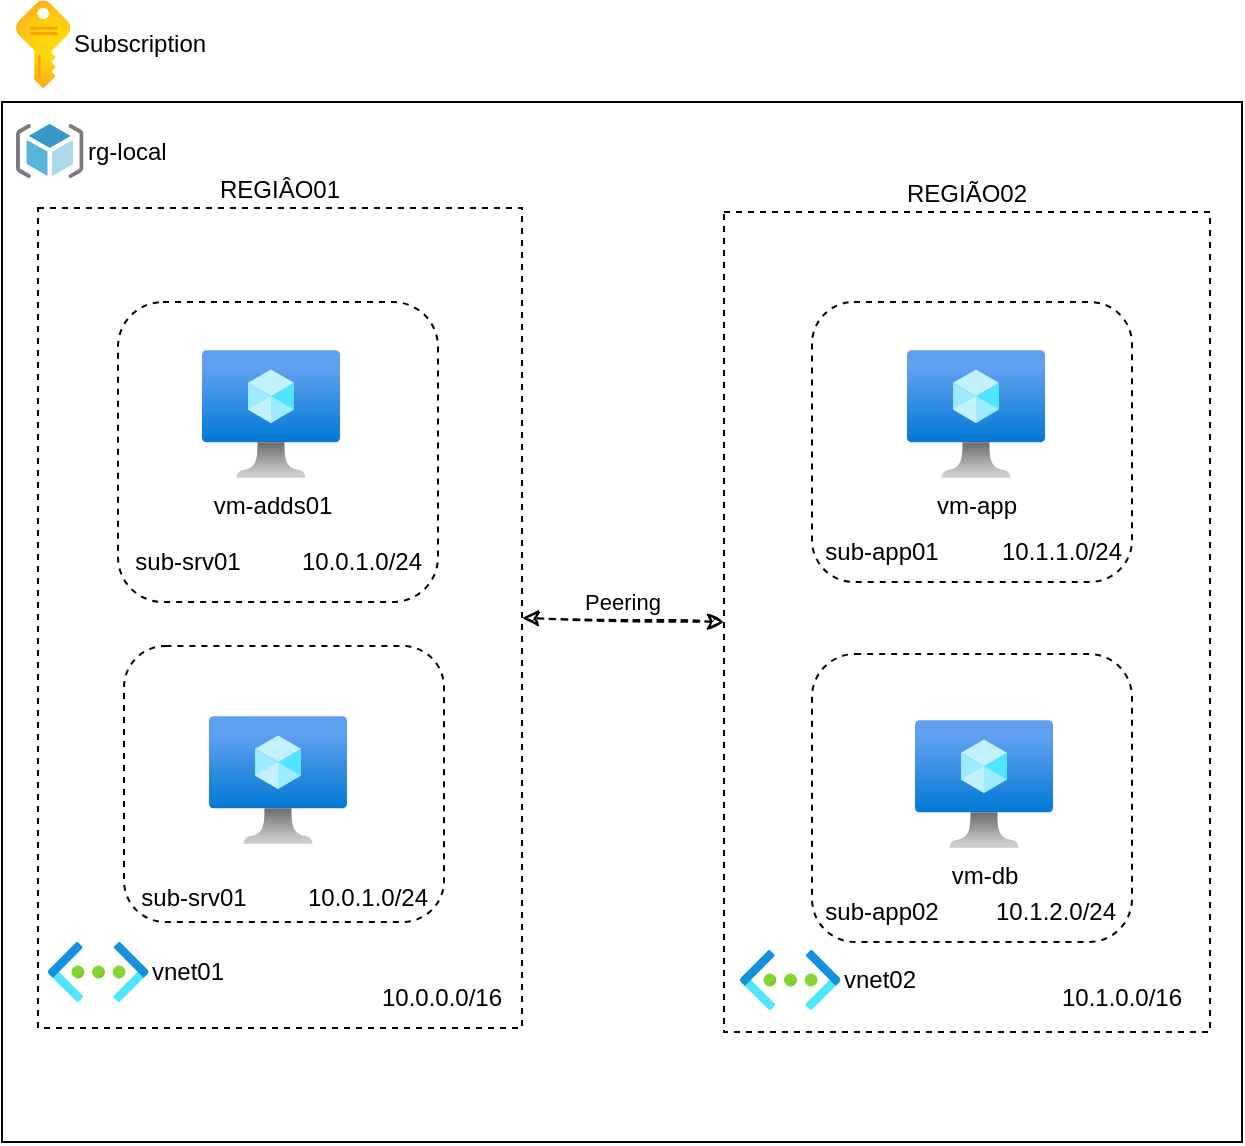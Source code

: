 <mxfile>
    <diagram id="ZCmghLIJK6o-uubIoBJu" name="Page-1">
        <mxGraphModel dx="692" dy="633" grid="1" gridSize="10" guides="1" tooltips="1" connect="1" arrows="1" fold="1" page="1" pageScale="1" pageWidth="827" pageHeight="1169" math="0" shadow="0">
            <root>
                <mxCell id="0"/>
                <mxCell id="1" parent="0"/>
                <mxCell id="2" value="" style="rounded=0;whiteSpace=wrap;html=1;" vertex="1" parent="1">
                    <mxGeometry x="30" y="60" width="620" height="520" as="geometry"/>
                </mxCell>
                <mxCell id="17" style="edgeStyle=none;html=1;exitX=0;exitY=0.5;exitDx=0;exitDy=0;strokeColor=default;sketch=1;curveFitting=1;jiggle=2;startArrow=classic;startFill=1;entryX=1;entryY=0.5;entryDx=0;entryDy=0;dashed=1;" edge="1" parent="1" source="4" target="3">
                    <mxGeometry relative="1" as="geometry">
                        <mxPoint x="310" y="320" as="targetPoint"/>
                    </mxGeometry>
                </mxCell>
                <mxCell id="18" value="Peering" style="edgeLabel;html=1;align=center;verticalAlign=middle;resizable=0;points=[];" vertex="1" connectable="0" parent="17">
                    <mxGeometry x="-0.18" y="-1" relative="1" as="geometry">
                        <mxPoint x="-10" y="-8" as="offset"/>
                    </mxGeometry>
                </mxCell>
                <mxCell id="3" value="REGIÂO01" style="rounded=0;whiteSpace=wrap;html=1;dashed=1;labelPosition=center;verticalLabelPosition=top;align=center;verticalAlign=bottom;" vertex="1" parent="1">
                    <mxGeometry x="48" y="113" width="242" height="410" as="geometry"/>
                </mxCell>
                <mxCell id="4" value="REGIÃO02" style="rounded=0;whiteSpace=wrap;html=1;dashed=1;labelPosition=center;verticalLabelPosition=top;align=center;verticalAlign=bottom;" vertex="1" parent="1">
                    <mxGeometry x="391" y="115" width="243" height="410" as="geometry"/>
                </mxCell>
                <mxCell id="5" value="" style="rounded=1;whiteSpace=wrap;html=1;dashed=1;" vertex="1" parent="1">
                    <mxGeometry x="88" y="160" width="160" height="150" as="geometry"/>
                </mxCell>
                <mxCell id="6" value="" style="rounded=1;whiteSpace=wrap;html=1;dashed=1;" vertex="1" parent="1">
                    <mxGeometry x="91" y="332" width="160" height="138" as="geometry"/>
                </mxCell>
                <mxCell id="7" value="" style="rounded=1;whiteSpace=wrap;html=1;dashed=1;" vertex="1" parent="1">
                    <mxGeometry x="435" y="160" width="160" height="140" as="geometry"/>
                </mxCell>
                <mxCell id="8" value="" style="rounded=1;whiteSpace=wrap;html=1;dashed=1;" vertex="1" parent="1">
                    <mxGeometry x="435" y="336" width="160" height="144" as="geometry"/>
                </mxCell>
                <mxCell id="9" value="vm-adds01" style="aspect=fixed;html=1;points=[];align=center;image;fontSize=12;image=img/lib/azure2/compute/Virtual_Machine.svg;dashed=1;" vertex="1" parent="1">
                    <mxGeometry x="130" y="184" width="69" height="64" as="geometry"/>
                </mxCell>
                <mxCell id="10" value="vm-app" style="aspect=fixed;html=1;points=[];align=center;image;fontSize=12;image=img/lib/azure2/compute/Virtual_Machine.svg;dashed=1;" vertex="1" parent="1">
                    <mxGeometry x="482.5" y="184" width="69" height="64" as="geometry"/>
                </mxCell>
                <mxCell id="11" value="" style="aspect=fixed;html=1;points=[];align=center;image;fontSize=12;image=img/lib/azure2/compute/Virtual_Machine.svg;dashed=1;" vertex="1" parent="1">
                    <mxGeometry x="133.5" y="367" width="69" height="64" as="geometry"/>
                </mxCell>
                <mxCell id="12" value="vm-db" style="aspect=fixed;html=1;points=[];align=center;image;fontSize=12;image=img/lib/azure2/compute/Virtual_Machine.svg;dashed=1;" vertex="1" parent="1">
                    <mxGeometry x="486.5" y="369" width="69" height="64" as="geometry"/>
                </mxCell>
                <mxCell id="13" value="rg-local" style="sketch=0;aspect=fixed;html=1;points=[];align=left;image;fontSize=12;image=img/lib/mscae/ResourceGroup.svg;dashed=1;labelPosition=right;verticalLabelPosition=middle;verticalAlign=middle;" vertex="1" parent="1">
                    <mxGeometry x="37" y="71" width="33.75" height="27" as="geometry"/>
                </mxCell>
                <mxCell id="14" value="Subscription" style="aspect=fixed;html=1;points=[];align=left;image;fontSize=12;image=img/lib/azure2/general/Subscriptions.svg;dashed=1;labelPosition=right;verticalLabelPosition=middle;verticalAlign=middle;" vertex="1" parent="1">
                    <mxGeometry x="37" y="9.14" width="27.18" height="43.86" as="geometry"/>
                </mxCell>
                <mxCell id="15" value="vnet01" style="aspect=fixed;html=1;points=[];align=left;image;fontSize=12;image=img/lib/azure2/networking/Virtual_Networks.svg;dashed=1;labelPosition=right;verticalLabelPosition=middle;verticalAlign=middle;" vertex="1" parent="1">
                    <mxGeometry x="53" y="480" width="50.25" height="30" as="geometry"/>
                </mxCell>
                <mxCell id="16" value="vnet02" style="aspect=fixed;html=1;points=[];align=left;image;fontSize=12;image=img/lib/azure2/networking/Virtual_Networks.svg;dashed=1;labelPosition=right;verticalLabelPosition=middle;verticalAlign=middle;" vertex="1" parent="1">
                    <mxGeometry x="399" y="484" width="50.25" height="30" as="geometry"/>
                </mxCell>
                <mxCell id="19" value="sub-srv01" style="text;html=1;strokeColor=none;fillColor=none;align=center;verticalAlign=middle;whiteSpace=wrap;rounded=0;dashed=1;" vertex="1" parent="1">
                    <mxGeometry x="93" y="275" width="60" height="30" as="geometry"/>
                </mxCell>
                <mxCell id="20" value="10.0.1.0/24" style="text;html=1;strokeColor=none;fillColor=none;align=center;verticalAlign=middle;whiteSpace=wrap;rounded=0;dashed=1;" vertex="1" parent="1">
                    <mxGeometry x="180" y="275" width="60" height="30" as="geometry"/>
                </mxCell>
                <mxCell id="21" value="sub-app01" style="text;html=1;strokeColor=none;fillColor=none;align=center;verticalAlign=middle;whiteSpace=wrap;rounded=0;dashed=1;" vertex="1" parent="1">
                    <mxGeometry x="440" y="270" width="60" height="30" as="geometry"/>
                </mxCell>
                <mxCell id="22" value="10.1.1.0/24" style="text;html=1;strokeColor=none;fillColor=none;align=center;verticalAlign=middle;whiteSpace=wrap;rounded=0;dashed=1;" vertex="1" parent="1">
                    <mxGeometry x="530" y="270" width="60" height="30" as="geometry"/>
                </mxCell>
                <mxCell id="23" value="sub-srv01" style="text;html=1;strokeColor=none;fillColor=none;align=center;verticalAlign=middle;whiteSpace=wrap;rounded=0;dashed=1;" vertex="1" parent="1">
                    <mxGeometry x="95.5" y="443" width="60" height="30" as="geometry"/>
                </mxCell>
                <mxCell id="24" value="10.0.1.0/24" style="text;html=1;strokeColor=none;fillColor=none;align=center;verticalAlign=middle;whiteSpace=wrap;rounded=0;dashed=1;" vertex="1" parent="1">
                    <mxGeometry x="182.5" y="443" width="60" height="30" as="geometry"/>
                </mxCell>
                <mxCell id="25" value="sub-app02" style="text;html=1;strokeColor=none;fillColor=none;align=center;verticalAlign=middle;whiteSpace=wrap;rounded=0;dashed=1;" vertex="1" parent="1">
                    <mxGeometry x="440" y="450" width="60" height="30" as="geometry"/>
                </mxCell>
                <mxCell id="26" value="10.1.2.0/24" style="text;html=1;strokeColor=none;fillColor=none;align=center;verticalAlign=middle;whiteSpace=wrap;rounded=0;dashed=1;" vertex="1" parent="1">
                    <mxGeometry x="527" y="450" width="60" height="30" as="geometry"/>
                </mxCell>
                <mxCell id="27" value="10.0.0.0/16" style="text;html=1;strokeColor=none;fillColor=none;align=center;verticalAlign=middle;whiteSpace=wrap;rounded=0;dashed=1;" vertex="1" parent="1">
                    <mxGeometry x="220" y="493" width="60" height="30" as="geometry"/>
                </mxCell>
                <mxCell id="28" value="10.1.0.0/16" style="text;html=1;strokeColor=none;fillColor=none;align=center;verticalAlign=middle;whiteSpace=wrap;rounded=0;dashed=1;" vertex="1" parent="1">
                    <mxGeometry x="560" y="493" width="60" height="30" as="geometry"/>
                </mxCell>
            </root>
        </mxGraphModel>
    </diagram>
</mxfile>